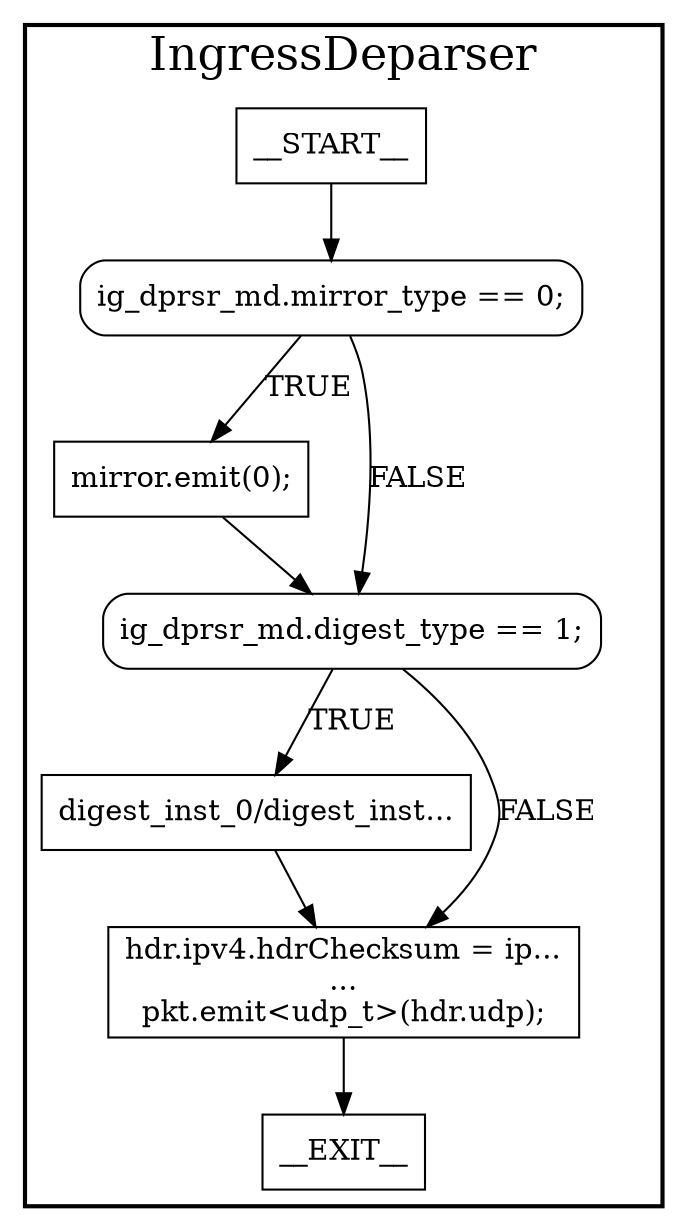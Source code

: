 digraph IngressDeparser {
subgraph cluster {
graph [
fontsize="22pt", label=IngressDeparser, style=bold];
0[label=__START__, margin="", shape=rectangle, style=solid];
1[label=__EXIT__, margin="", shape=rectangle, style=solid];
2[label="ig_dprsr_md.mirror_type == 0;", margin="", shape=rectangle, style=rounded];
3[label="mirror.emit(0);", margin="", shape=rectangle, style=solid];
4[label="ig_dprsr_md.digest_type == 1;", margin="", shape=rectangle, style=rounded];
5[label="digest_inst_0/digest_inst...", margin="", shape=rectangle, style=solid];
6[label="hdr.ipv4.hdrChecksum = ip...\n...\npkt.emit<udp_t>(hdr.udp);", margin="", shape=rectangle, style=solid];
0 -> 2[label=""];
2 -> 3[label=TRUE];
2 -> 4[label=FALSE];
3 -> 4[label=""];
4 -> 5[label=TRUE];
4 -> 6[label=FALSE];
5 -> 6[label=""];
6 -> 1[label=""];
}
}
